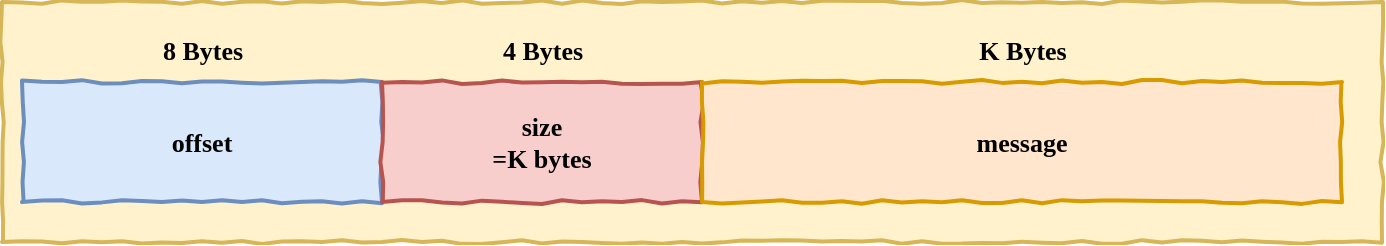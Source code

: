 <mxfile version="12.9.3" type="device"><diagram id="HFxdXkBfqArxGDzyVQAZ" name="第 1 页"><mxGraphModel dx="826" dy="862" grid="1" gridSize="10" guides="1" tooltips="1" connect="1" arrows="1" fold="1" page="1" pageScale="1" pageWidth="827" pageHeight="1169" math="0" shadow="0"><root><mxCell id="0"/><mxCell id="1" parent="0"/><mxCell id="dim_NPr7pWuUCoRfTPw9-2" value="" style="html=1;whiteSpace=wrap;comic=1;strokeWidth=2;fontFamily=Comic Sans MS;fontStyle=1;fontSize=13;fillColor=#fff2cc;strokeColor=#d6b656;" vertex="1" parent="1"><mxGeometry x="60" y="210" width="690" height="120" as="geometry"/></mxCell><mxCell id="dim_NPr7pWuUCoRfTPw9-3" value="offset" style="html=1;whiteSpace=wrap;comic=1;strokeWidth=2;fontFamily=Comic Sans MS;fontStyle=1;fillColor=#dae8fc;strokeColor=#6c8ebf;fontSize=13;" vertex="1" parent="1"><mxGeometry x="70" y="250" width="180" height="60" as="geometry"/></mxCell><mxCell id="dim_NPr7pWuUCoRfTPw9-4" value="size&lt;br&gt;=K bytes" style="html=1;whiteSpace=wrap;comic=1;strokeWidth=2;fontFamily=Comic Sans MS;fontStyle=1;fillColor=#f8cecc;strokeColor=#b85450;fontSize=13;" vertex="1" parent="1"><mxGeometry x="250" y="250" width="160" height="60" as="geometry"/></mxCell><mxCell id="dim_NPr7pWuUCoRfTPw9-5" value="message" style="html=1;whiteSpace=wrap;comic=1;strokeWidth=2;fontFamily=Comic Sans MS;fontStyle=1;fillColor=#ffe6cc;strokeColor=#d79b00;fontSize=13;" vertex="1" parent="1"><mxGeometry x="410" y="250" width="320" height="60" as="geometry"/></mxCell><mxCell id="dim_NPr7pWuUCoRfTPw9-11" value="8 Bytes" style="text;html=1;align=center;verticalAlign=middle;resizable=0;points=[];autosize=1;fontFamily=Comic Sans MS;fontStyle=1;fontSize=13;" vertex="1" parent="1"><mxGeometry x="130" y="224" width="60" height="20" as="geometry"/></mxCell><mxCell id="dim_NPr7pWuUCoRfTPw9-12" value="4 Bytes" style="text;html=1;align=center;verticalAlign=middle;resizable=0;points=[];autosize=1;fontFamily=Comic Sans MS;fontStyle=1;fontSize=13;" vertex="1" parent="1"><mxGeometry x="300" y="224" width="60" height="20" as="geometry"/></mxCell><mxCell id="dim_NPr7pWuUCoRfTPw9-16" value="K Bytes" style="text;html=1;align=center;verticalAlign=middle;resizable=0;points=[];autosize=1;fontFamily=Comic Sans MS;fontStyle=1;fontSize=13;" vertex="1" parent="1"><mxGeometry x="540" y="224" width="60" height="20" as="geometry"/></mxCell></root></mxGraphModel></diagram></mxfile>